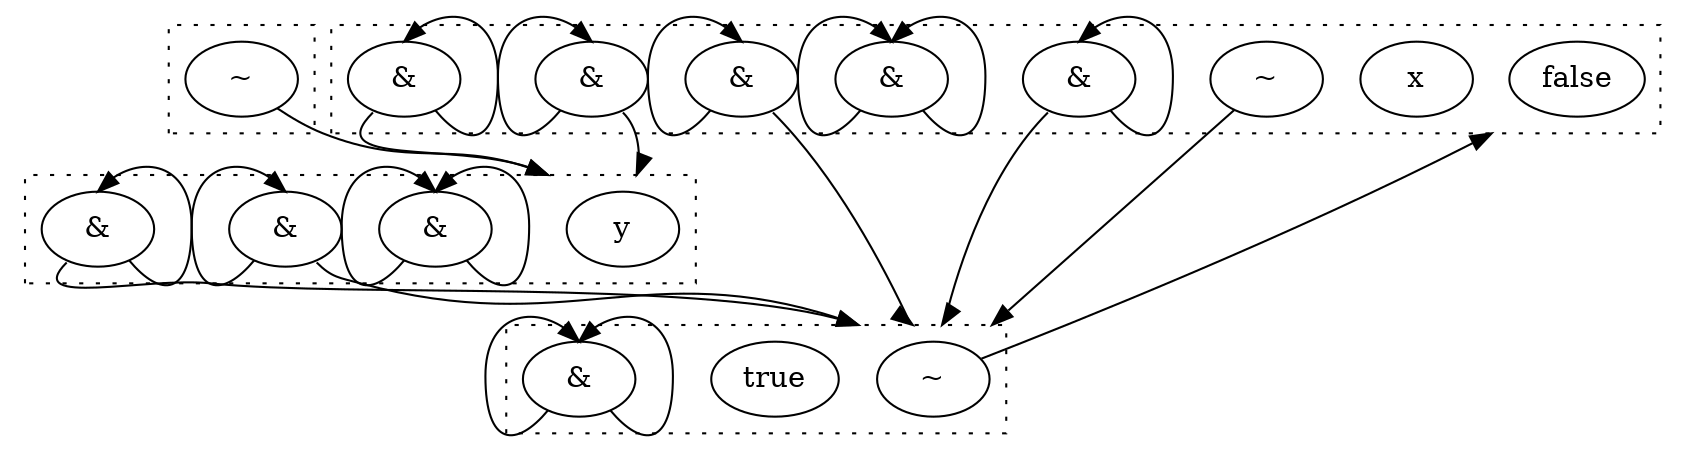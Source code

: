 digraph egraph {
  compound=true
  clusterrank=local
  subgraph cluster_0 {
    style=dotted
    0.0[label = "false"]
    0.1[label = "x"]
    0.2[label = "&"]
    0.3[label = "&"]
    0.4[label = "&"]
    0.5[label = "&"]
    0.6[label = "&"]
    0.7[label = "~"]
  }
  subgraph cluster_2 {
    style=dotted
    2.0[label = "~"]
    2.1[label = "true"]
    2.2[label = "&"]
  }
  subgraph cluster_3 {
    style=dotted
    3.0[label = "y"]
    3.1[label = "&"]
    3.2[label = "&"]
    3.3[label = "&"]
  }
  subgraph cluster_15 {
    style=dotted
    15.0[label = "~"]
  }
  0.2:sw -> 3.0 [lhead = cluster_3, ]
  0.2:se -> 0.2:n [lhead = cluster_0, ]
  0.3:sw -> 0.3:n [lhead = cluster_0, ]
  0.3:se -> 3.0 [lhead = cluster_3, ]
  0.4:sw -> 0.4:n [lhead = cluster_0, ]
  0.4:se -> 0.4:n [lhead = cluster_0, ]
  0.5:sw -> 0.5:n [lhead = cluster_0, ]
  0.5:se -> 2.0 [lhead = cluster_2, ]
  0.6:sw -> 2.0 [lhead = cluster_2, ]
  0.6:se -> 0.6:n [lhead = cluster_0, ]
  0.7 -> 2.0 [lhead = cluster_2, ]
  2.0 -> 0.0 [lhead = cluster_0, ]
  2.2:sw -> 2.2:n [lhead = cluster_2, ]
  2.2:se -> 2.2:n [lhead = cluster_2, ]
  3.1:sw -> 3.1:n [lhead = cluster_3, ]
  3.1:se -> 3.1:n [lhead = cluster_3, ]
  3.2:sw -> 3.2:n [lhead = cluster_3, ]
  3.2:se -> 2.0 [lhead = cluster_2, ]
  3.3:sw -> 2.0 [lhead = cluster_2, ]
  3.3:se -> 3.3:n [lhead = cluster_3, ]
  15.0 -> 3.0 [lhead = cluster_3, ]
}